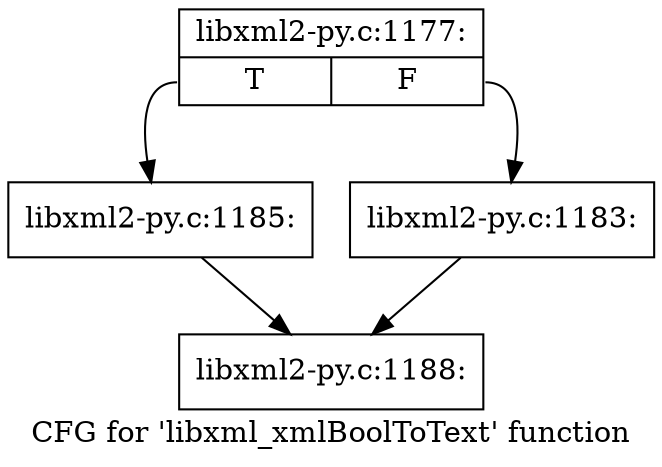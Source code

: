 digraph "CFG for 'libxml_xmlBoolToText' function" {
	label="CFG for 'libxml_xmlBoolToText' function";

	Node0x3cdeab0 [shape=record,label="{libxml2-py.c:1177:|{<s0>T|<s1>F}}"];
	Node0x3cdeab0:s0 -> Node0x3ce3f10;
	Node0x3cdeab0:s1 -> Node0x3ce3ec0;
	Node0x3ce3ec0 [shape=record,label="{libxml2-py.c:1183:}"];
	Node0x3ce3ec0 -> Node0x3cded90;
	Node0x3ce3f10 [shape=record,label="{libxml2-py.c:1185:}"];
	Node0x3ce3f10 -> Node0x3cded90;
	Node0x3cded90 [shape=record,label="{libxml2-py.c:1188:}"];
}
